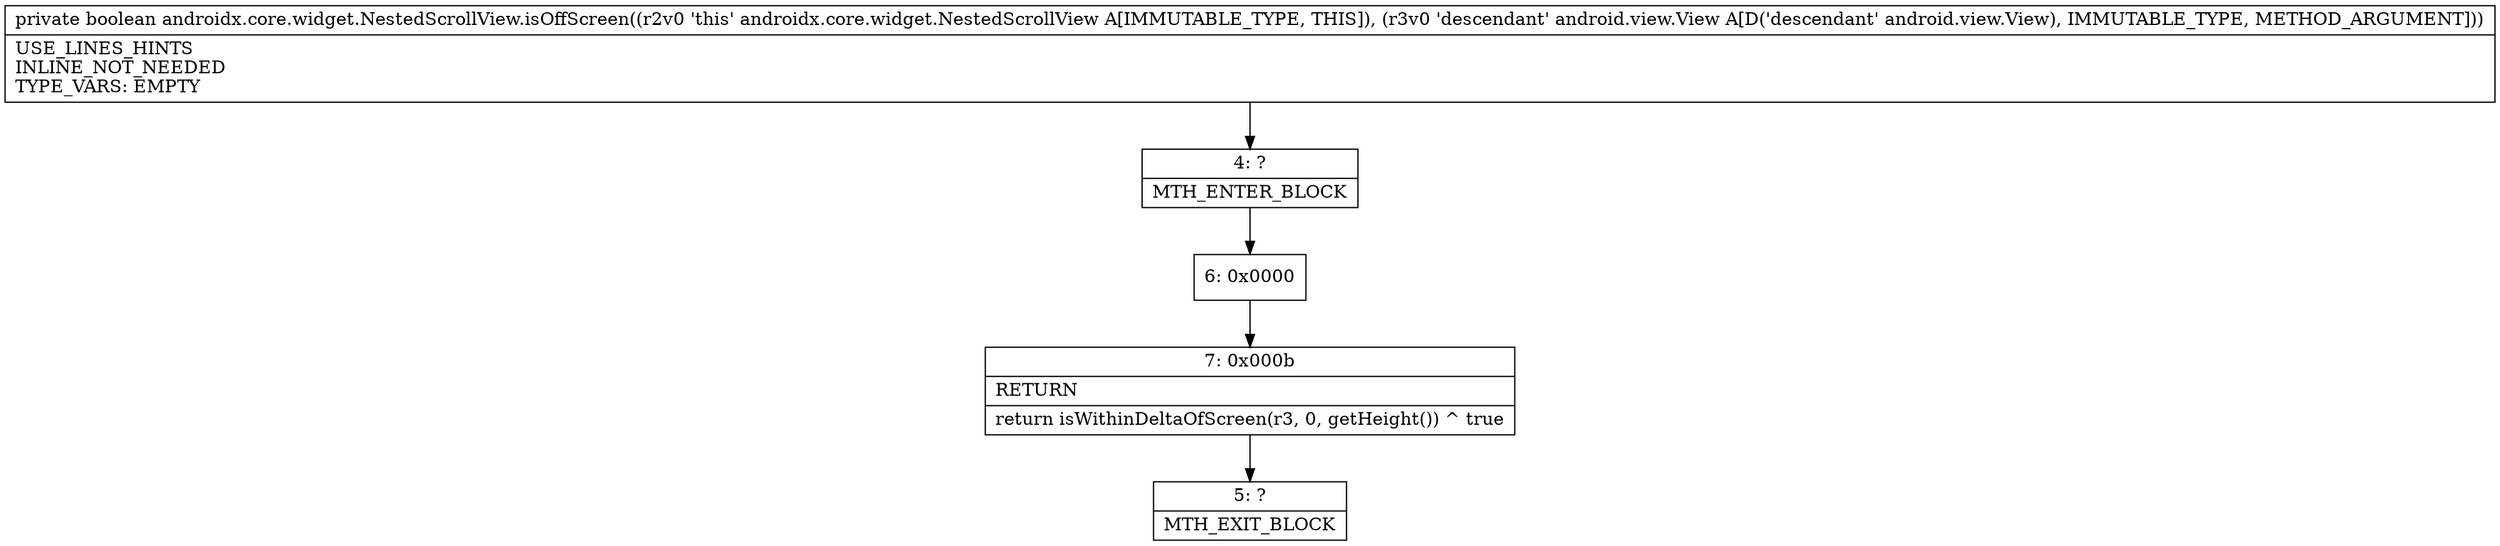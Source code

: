 digraph "CFG forandroidx.core.widget.NestedScrollView.isOffScreen(Landroid\/view\/View;)Z" {
Node_4 [shape=record,label="{4\:\ ?|MTH_ENTER_BLOCK\l}"];
Node_6 [shape=record,label="{6\:\ 0x0000}"];
Node_7 [shape=record,label="{7\:\ 0x000b|RETURN\l|return isWithinDeltaOfScreen(r3, 0, getHeight()) ^ true\l}"];
Node_5 [shape=record,label="{5\:\ ?|MTH_EXIT_BLOCK\l}"];
MethodNode[shape=record,label="{private boolean androidx.core.widget.NestedScrollView.isOffScreen((r2v0 'this' androidx.core.widget.NestedScrollView A[IMMUTABLE_TYPE, THIS]), (r3v0 'descendant' android.view.View A[D('descendant' android.view.View), IMMUTABLE_TYPE, METHOD_ARGUMENT]))  | USE_LINES_HINTS\lINLINE_NOT_NEEDED\lTYPE_VARS: EMPTY\l}"];
MethodNode -> Node_4;Node_4 -> Node_6;
Node_6 -> Node_7;
Node_7 -> Node_5;
}

